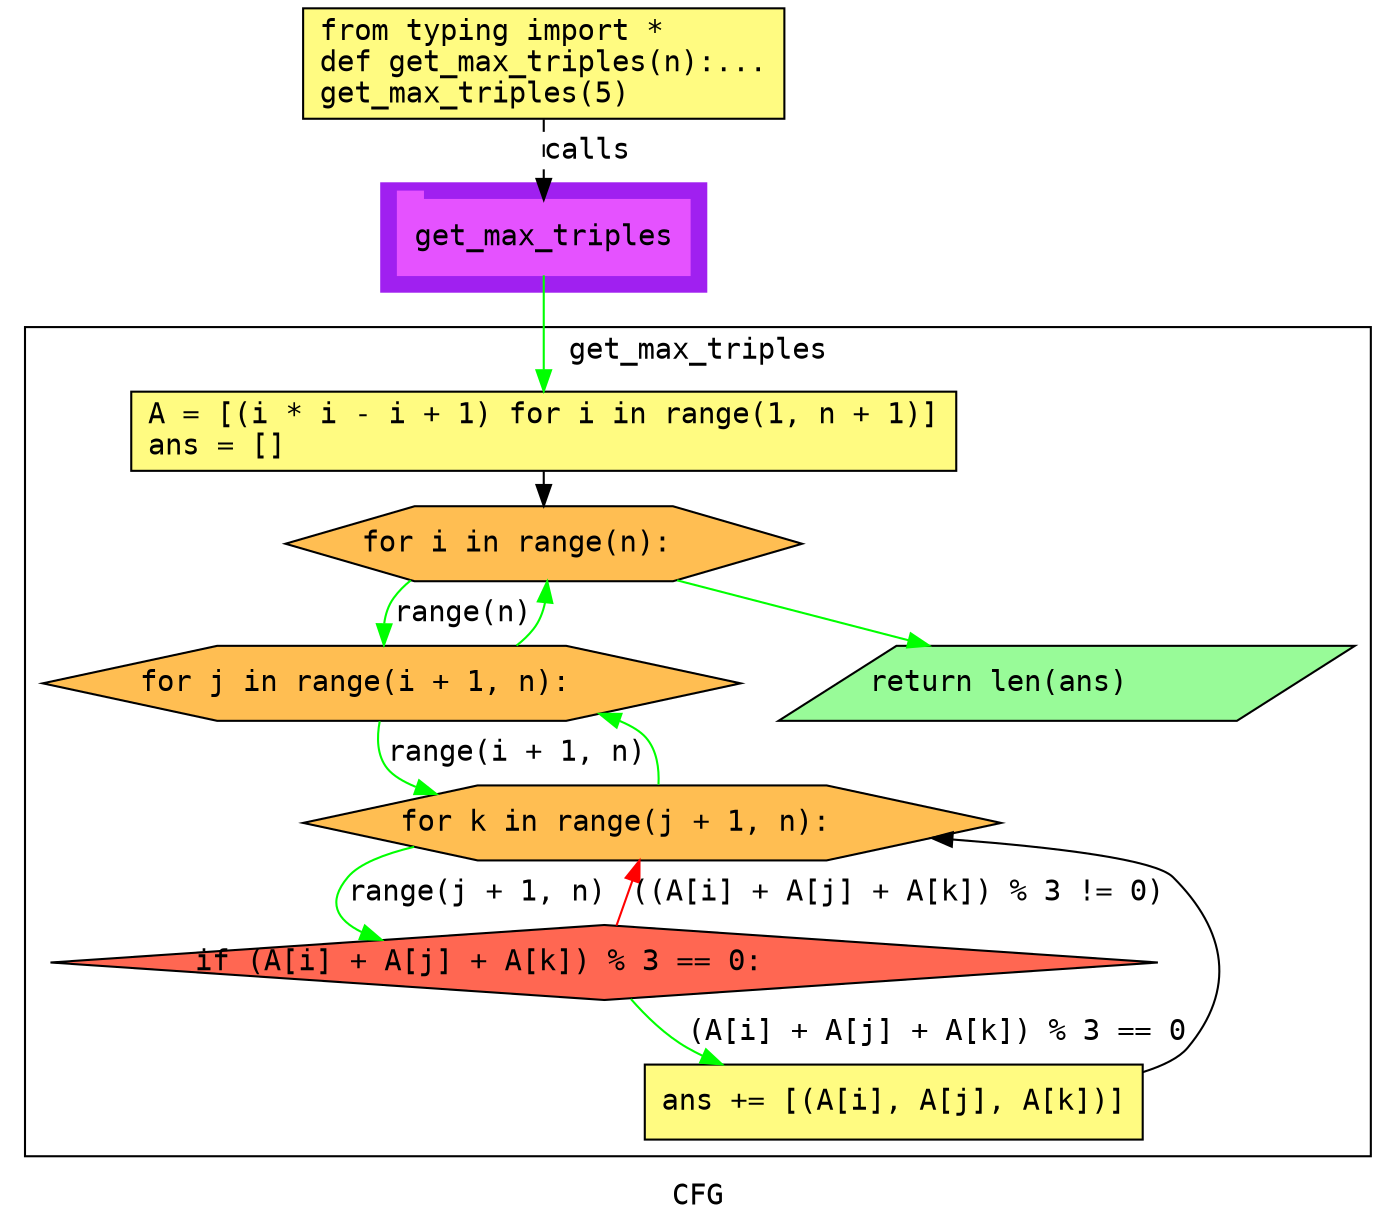 digraph cluster770CFG {
	graph [bb="0,0,651,582",
		compound=True,
		fontname="DejaVu Sans Mono",
		label=CFG,
		lheight=0.21,
		lp="325.5,11.5",
		lwidth=0.35,
		pack=False,
		rankdir=TB,
		ranksep=0.02
	];
	node [fontname="DejaVu Sans Mono",
		label="\N"
	];
	edge [fontname="DejaVu Sans Mono"];
	subgraph cluster_1 {
		graph [bb="178,446,334,498",
			color=purple,
			compound=true,
			fontname="DejaVu Sans Mono",
			label="",
			rankdir=TB,
			ranksep=0.02,
			shape=tab,
			style=filled
		];
		node [fontname="DejaVu Sans Mono"];
		edge [fontname="DejaVu Sans Mono"];
		19	[color="#E552FF",
			height=0.5,
			label=get_max_triples,
			linenum="[12]",
			pos="256,472",
			shape=tab,
			style=filled,
			width=1.9444];
	}
	subgraph cluster0get_max_triples {
		graph [bb="8,31,643,429",
			compound=True,
			fontname="DejaVu Sans Mono",
			label=get_max_triples,
			lheight=0.21,
			lp="325.5,417.5",
			lwidth=1.72,
			pack=False,
			rankdir=TB,
			ranksep=0.02
		];
		node [fontname="DejaVu Sans Mono"];
		edge [fontname="DejaVu Sans Mono"];
		subgraph cluster_3 {
			graph [color=purple,
				compound=true,
				fontname="DejaVu Sans Mono",
				label="",
				rankdir=TB,
				ranksep=0.02,
				shape=tab,
				style=filled
			];
			node [fontname="DejaVu Sans Mono"];
			edge [fontname="DejaVu Sans Mono"];
		}
		subgraph cluster_5 {
			graph [color=purple,
				compound=true,
				fontname="DejaVu Sans Mono",
				label="",
				rankdir=TB,
				ranksep=0.02,
				shape=tab,
				style=filled
			];
			node [fontname="DejaVu Sans Mono"];
			edge [fontname="DejaVu Sans Mono"];
		}
		subgraph cluster_7 {
			graph [color=purple,
				compound=true,
				fontname="DejaVu Sans Mono",
				label="",
				rankdir=TB,
				ranksep=0.02,
				shape=tab,
				style=filled
			];
			node [fontname="DejaVu Sans Mono"];
			edge [fontname="DejaVu Sans Mono"];
		}
		subgraph cluster_10 {
			graph [color=purple,
				compound=true,
				fontname="DejaVu Sans Mono",
				label="",
				rankdir=TB,
				ranksep=0.02,
				shape=tab,
				style=filled
			];
			node [fontname="DejaVu Sans Mono"];
			edge [fontname="DejaVu Sans Mono"];
		}
		3	[fillcolor="#FFFB81",
			height=0.52778,
			label="A = [(i * i - i + 1) for i in range(1, n + 1)]\lans = []\l",
			linenum="[3, 4]",
			pos="256,379",
			shape=rectangle,
			style="filled,solid",
			width=5.5];
		5	[fillcolor="#FFBE52",
			height=0.5,
			label="for i in range(n):\l",
			linenum="[5]",
			pos="256,325",
			shape=hexagon,
			style="filled,solid",
			width=3.4397];
		3 -> 5	[color=black,
			pos="e,256,343.22 256,359.81 256,357.71 256,355.53 256,353.33"];
		7	[fillcolor="#FFBE52",
			height=0.5,
			label="for j in range(i + 1, n):\l",
			linenum="[6]",
			pos="183,258",
			shape=hexagon,
			style="filled,solid",
			width=4.6489];
		5 -> 7	[color=green,
			label="range(n)",
			lp="213.5,291.5",
			pos="e,176.96,276.33 189.25,308.34 185.75,305.69 182.61,302.6 180,299 177.38,295.38 176.26,291.07 176.06,286.63"];
		8	[fillcolor="#98fb98",
			height=0.5,
			label="return len(ans)\l",
			linenum="[10]",
			pos="502,258",
			shape=parallelogram,
			style="filled,solid",
			width=3.7059];
		5 -> 8	[color=green,
			pos="e,437.42,276.06 319.03,307.35 352.07,298.62 392.75,287.87 427.36,278.72"];
		7 -> 5	[color=green,
			pos="e,257.68,306.9 242.93,276.14 245.92,278.44 248.65,281.05 251,284 253.92,287.67 255.65,292.17 256.62,296.8"];
		10	[fillcolor="#FFBE52",
			height=0.5,
			label="for k in range(j + 1, n):\l",
			linenum="[7]",
			pos="309,191",
			shape=hexagon,
			style="filled,solid",
			width=4.6489];
		7 -> 10	[color=green,
			label="range(i + 1, n)",
			lp="240,224.5",
			pos="e,203.4,204.28 175.51,239.81 173.37,232.05 172.83,223.26 178,217 181.06,213.3 186.57,210.14 193.65,207.45"];
		10 -> 7	[color=green,
			pos="e,283.25,243.53 312.08,209.37 312.46,217.16 311.34,225.94 306,232 303.26,235.1 298.64,237.83 292.74,240.24"];
		13	[fillcolor="#FF6752",
			height=0.5,
			label="if (A[i] + A[j] + A[k]) % 3 == 0:\l",
			linenum="[8]",
			pos="286,124",
			shape=diamond,
			style="filled,solid",
			width=7.3788];
		10 -> 13	[color=green,
			label="range(j + 1, n)",
			lp="229,157.5",
			pos="e,183.59,135.09 196.88,179.01 183.07,175.55 172.03,170.99 167,165 156.98,153.06 161.84,144.67 174.05,138.78"];
		13 -> 10	[color=red,
			label="((A[i] + A[j] + A[k]) % 3 != 0)",
			lp="427,157.5",
			pos="e,302.96,172.92 291.92,141.74 294.25,148.32 296.98,156.04 299.57,163.35"];
		15	[fillcolor="#FFFB81",
			height=0.5,
			label="ans += [(A[i], A[j], A[k])]\l",
			linenum="[9]",
			pos="420,57",
			shape=rectangle,
			style="filled,solid",
			width=3.3194];
		13 -> 15	[color=green,
			label="(A[i] + A[j] + A[k]) % 3 == 0",
			lp="446,90.5",
			pos="e,342.24,75.129 298.87,106.51 306.05,98.346 315.62,88.981 326,83 328.24,81.709 330.55,80.483 332.91,79.319"];
		15 -> 10	[color=black,
			pos="e,443.13,183.78 539.6,69.856 551.76,73.203 561.36,77.496 566,83 589.58,110.96 584.92,139.19 559,165 550.58,173.39 504.02,179.16 \
453.32,183.03"];
	}
	1	[fillcolor="#FFFB81",
		height=0.73611,
		label="from typing import *\ldef get_max_triples(n):...\lget_max_triples(5)\l",
		linenum="[1]",
		pos="256,555.5",
		shape=rectangle,
		style="filled,solid",
		width=3.2083];
	1 -> 19	[label=calls,
		lp="277,513.5",
		pos="e,256,490.13 256,528.71 256,519.66 256,509.47 256,500.3",
		style=dashed];
	19 -> 3	[color=green,
		pos="e,256,398.29 256,453.88 256,441.12 256,423.4 256,408.52"];
}

